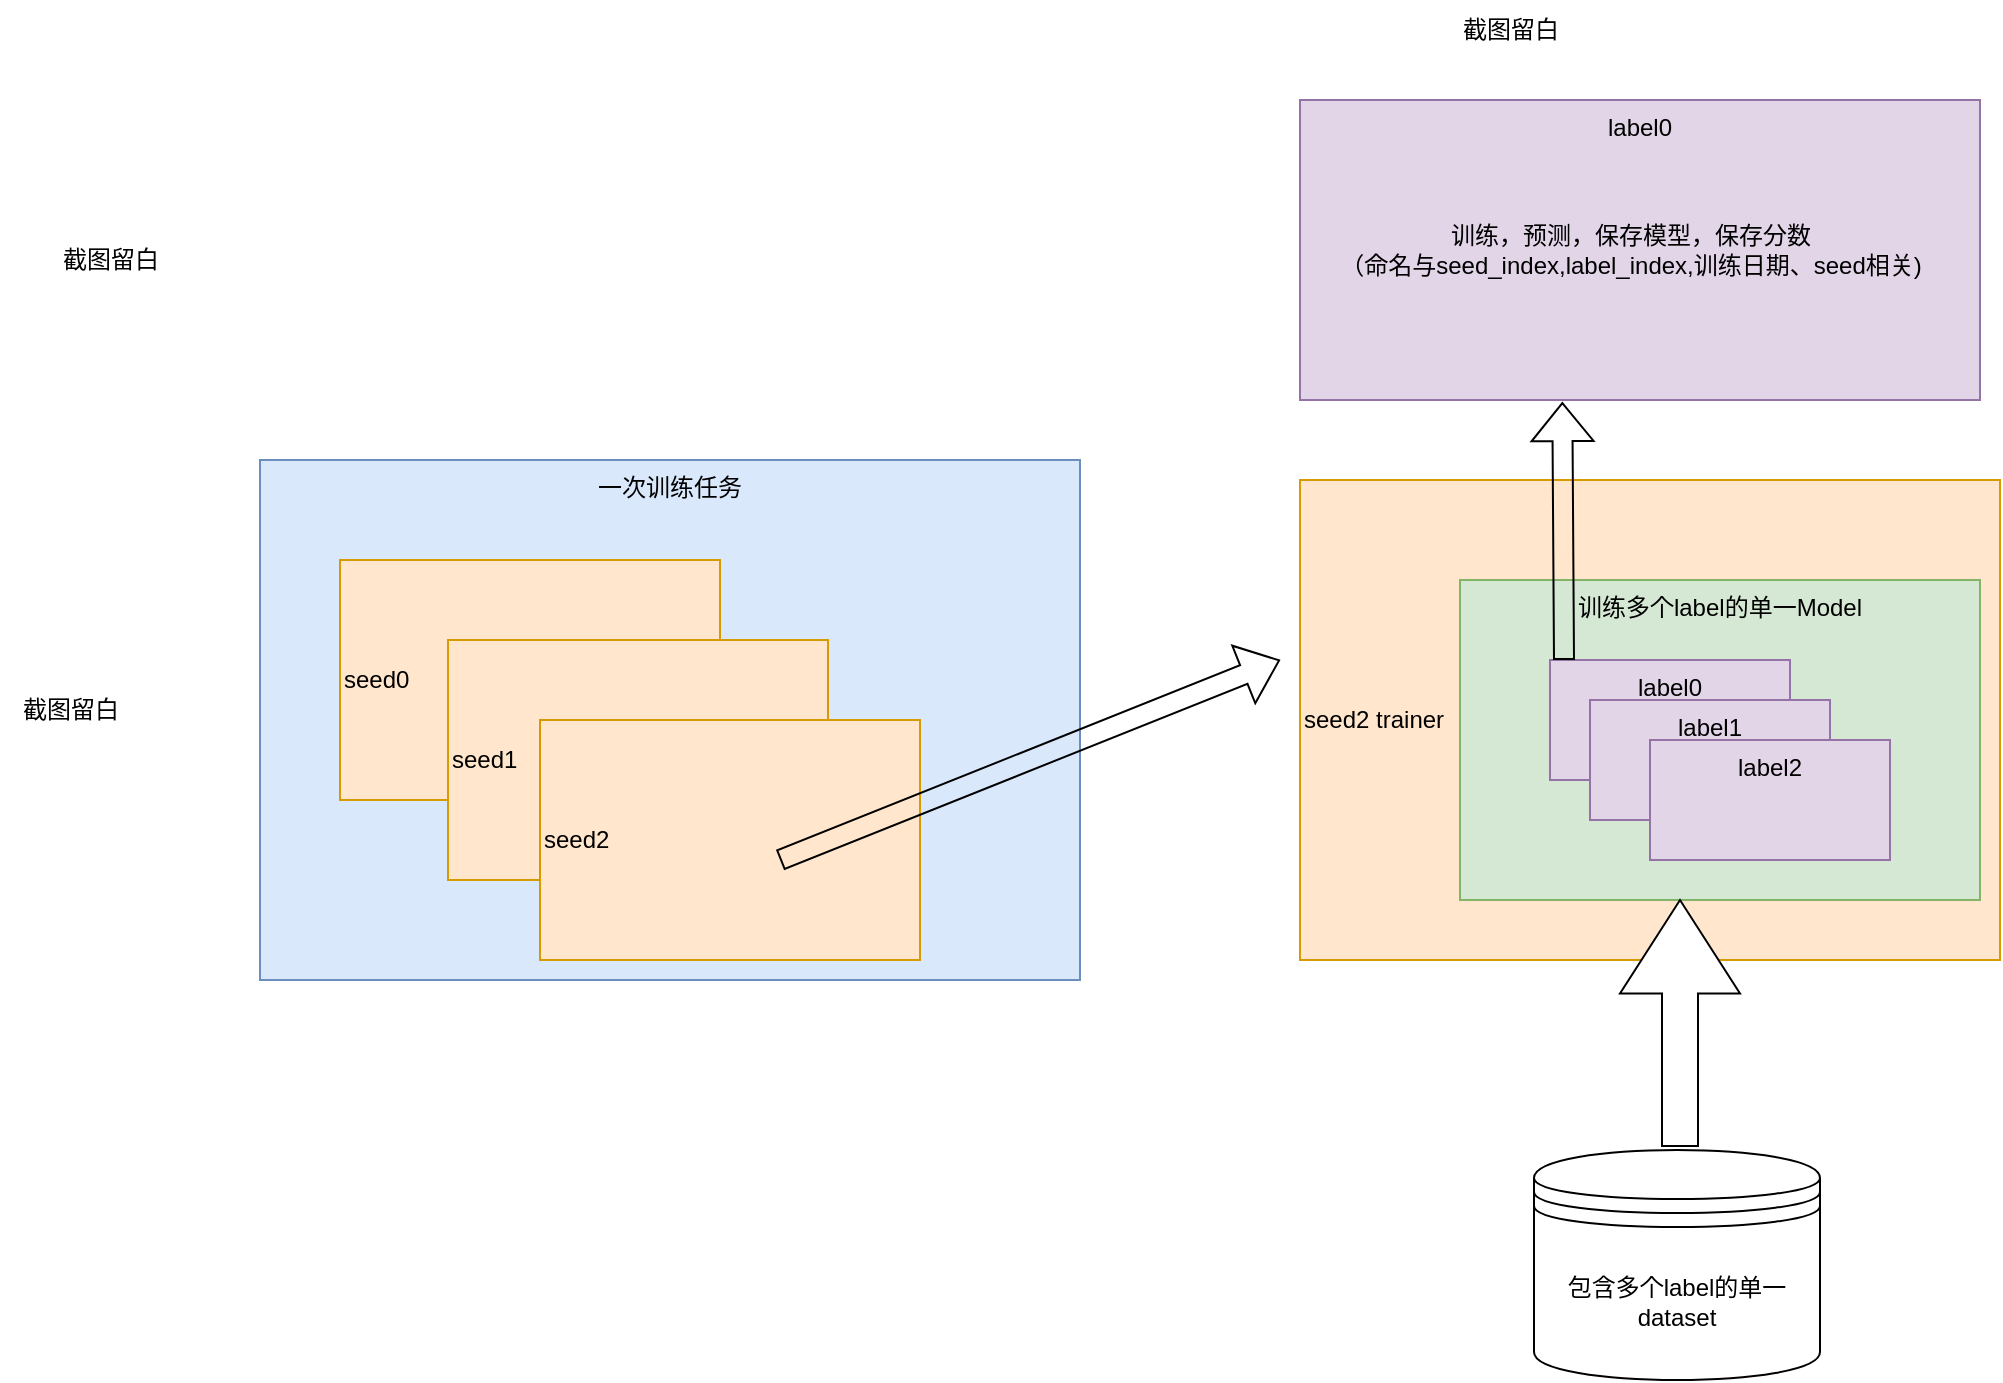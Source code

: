 <mxfile version="20.8.3" type="github">
  <diagram id="Ufr3TJWHK-SseM7DCaSE" name="第 1 页">
    <mxGraphModel dx="1434" dy="1925" grid="1" gridSize="10" guides="1" tooltips="1" connect="1" arrows="1" fold="1" page="1" pageScale="1" pageWidth="827" pageHeight="1169" math="0" shadow="0">
      <root>
        <mxCell id="0" />
        <mxCell id="1" parent="0" />
        <mxCell id="-dpN-ugVuKMlQBBnJt2n-1" value="一次训练任务" style="rounded=0;whiteSpace=wrap;html=1;fillColor=#dae8fc;strokeColor=#6c8ebf;verticalAlign=top;" vertex="1" parent="1">
          <mxGeometry x="130" y="210" width="410" height="260" as="geometry" />
        </mxCell>
        <mxCell id="-dpN-ugVuKMlQBBnJt2n-2" value="seed0" style="rounded=0;whiteSpace=wrap;html=1;fillColor=#ffe6cc;strokeColor=#d79b00;align=left;" vertex="1" parent="1">
          <mxGeometry x="170" y="260" width="190" height="120" as="geometry" />
        </mxCell>
        <mxCell id="-dpN-ugVuKMlQBBnJt2n-3" value="seed1" style="rounded=0;whiteSpace=wrap;html=1;fillColor=#ffe6cc;strokeColor=#d79b00;align=left;" vertex="1" parent="1">
          <mxGeometry x="224" y="300" width="190" height="120" as="geometry" />
        </mxCell>
        <mxCell id="-dpN-ugVuKMlQBBnJt2n-4" value="seed2" style="rounded=0;whiteSpace=wrap;html=1;fillColor=#ffe6cc;strokeColor=#d79b00;align=left;" vertex="1" parent="1">
          <mxGeometry x="270" y="340" width="190" height="120" as="geometry" />
        </mxCell>
        <mxCell id="-dpN-ugVuKMlQBBnJt2n-5" value="seed2 trainer" style="rounded=0;whiteSpace=wrap;html=1;fillColor=#ffe6cc;strokeColor=#d79b00;align=left;" vertex="1" parent="1">
          <mxGeometry x="650" y="220" width="350" height="240" as="geometry" />
        </mxCell>
        <mxCell id="-dpN-ugVuKMlQBBnJt2n-6" value="训练多个label的单一Model" style="rounded=0;whiteSpace=wrap;html=1;fillColor=#d5e8d4;strokeColor=#82b366;align=center;verticalAlign=top;" vertex="1" parent="1">
          <mxGeometry x="730" y="270" width="260" height="160" as="geometry" />
        </mxCell>
        <mxCell id="-dpN-ugVuKMlQBBnJt2n-7" value="" style="shape=flexArrow;endArrow=classic;html=1;rounded=0;" edge="1" parent="1">
          <mxGeometry width="50" height="50" relative="1" as="geometry">
            <mxPoint x="390" y="410" as="sourcePoint" />
            <mxPoint x="640" y="310" as="targetPoint" />
          </mxGeometry>
        </mxCell>
        <mxCell id="-dpN-ugVuKMlQBBnJt2n-8" value="包含多个label的单一dataset" style="shape=datastore;whiteSpace=wrap;html=1;" vertex="1" parent="1">
          <mxGeometry x="767" y="555" width="143" height="115" as="geometry" />
        </mxCell>
        <mxCell id="-dpN-ugVuKMlQBBnJt2n-12" value="" style="shape=singleArrow;direction=north;whiteSpace=wrap;html=1;arrowWidth=0.3;arrowSize=0.38;" vertex="1" parent="1">
          <mxGeometry x="810" y="430" width="60" height="123" as="geometry" />
        </mxCell>
        <mxCell id="-dpN-ugVuKMlQBBnJt2n-14" value="label0" style="rounded=0;whiteSpace=wrap;html=1;fillColor=#e1d5e7;strokeColor=#9673a6;verticalAlign=top;" vertex="1" parent="1">
          <mxGeometry x="775" y="310" width="120" height="60" as="geometry" />
        </mxCell>
        <mxCell id="-dpN-ugVuKMlQBBnJt2n-15" value="label1" style="rounded=0;whiteSpace=wrap;html=1;fillColor=#e1d5e7;strokeColor=#9673a6;verticalAlign=top;" vertex="1" parent="1">
          <mxGeometry x="795" y="330" width="120" height="60" as="geometry" />
        </mxCell>
        <mxCell id="-dpN-ugVuKMlQBBnJt2n-16" value="label2" style="rounded=0;whiteSpace=wrap;html=1;fillColor=#e1d5e7;strokeColor=#9673a6;verticalAlign=top;" vertex="1" parent="1">
          <mxGeometry x="825" y="350" width="120" height="60" as="geometry" />
        </mxCell>
        <mxCell id="-dpN-ugVuKMlQBBnJt2n-17" value="label0" style="rounded=0;whiteSpace=wrap;html=1;fillColor=#e1d5e7;strokeColor=#9673a6;verticalAlign=top;" vertex="1" parent="1">
          <mxGeometry x="650" y="30" width="340" height="150" as="geometry" />
        </mxCell>
        <mxCell id="-dpN-ugVuKMlQBBnJt2n-18" value="训练，预测，保存模型，保存分数&lt;br&gt;（命名与seed_index,label_index,训练日期、seed相关)" style="text;html=1;align=center;verticalAlign=middle;resizable=0;points=[];autosize=1;strokeColor=none;fillColor=none;" vertex="1" parent="1">
          <mxGeometry x="660" y="85" width="310" height="40" as="geometry" />
        </mxCell>
        <mxCell id="-dpN-ugVuKMlQBBnJt2n-21" value="" style="shape=flexArrow;endArrow=classic;html=1;rounded=0;entryX=0.424;entryY=1.007;entryDx=0;entryDy=0;entryPerimeter=0;" edge="1" parent="1">
          <mxGeometry width="50" height="50" relative="1" as="geometry">
            <mxPoint x="782" y="310" as="sourcePoint" />
            <mxPoint x="781.16" y="181.05" as="targetPoint" />
          </mxGeometry>
        </mxCell>
        <mxCell id="-dpN-ugVuKMlQBBnJt2n-22" value="截图留白" style="text;html=1;align=center;verticalAlign=middle;resizable=0;points=[];autosize=1;strokeColor=none;fillColor=none;" vertex="1" parent="1">
          <mxGeometry x="20" y="95" width="70" height="30" as="geometry" />
        </mxCell>
        <mxCell id="-dpN-ugVuKMlQBBnJt2n-23" value="截图留白" style="text;html=1;align=center;verticalAlign=middle;resizable=0;points=[];autosize=1;strokeColor=none;fillColor=none;" vertex="1" parent="1">
          <mxGeometry y="320" width="70" height="30" as="geometry" />
        </mxCell>
        <mxCell id="-dpN-ugVuKMlQBBnJt2n-24" value="截图留白" style="text;html=1;align=center;verticalAlign=middle;resizable=0;points=[];autosize=1;strokeColor=none;fillColor=none;" vertex="1" parent="1">
          <mxGeometry x="720" y="-20" width="70" height="30" as="geometry" />
        </mxCell>
      </root>
    </mxGraphModel>
  </diagram>
</mxfile>
